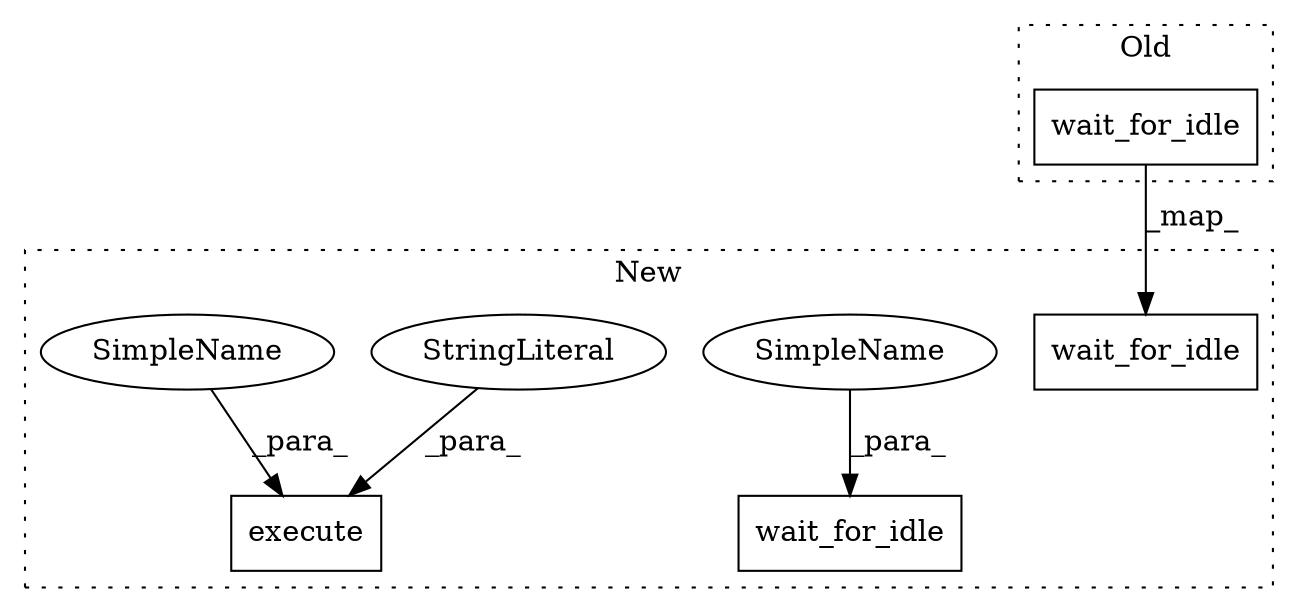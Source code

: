 digraph G {
subgraph cluster0 {
1 [label="wait_for_idle" a="32" s="5704,5720" l="14,1" shape="box"];
label = "Old";
style="dotted";
}
subgraph cluster1 {
2 [label="wait_for_idle" a="32" s="5592,5608" l="14,1" shape="box"];
3 [label="execute" a="32" s="4315,4453" l="8,1" shape="box"];
4 [label="StringLiteral" a="45" s="4326" l="127" shape="ellipse"];
5 [label="wait_for_idle" a="32" s="3926,3942" l="14,1" shape="box"];
6 [label="SimpleName" a="42" s="3940" l="2" shape="ellipse"];
7 [label="SimpleName" a="42" s="4323" l="2" shape="ellipse"];
label = "New";
style="dotted";
}
1 -> 2 [label="_map_"];
4 -> 3 [label="_para_"];
6 -> 5 [label="_para_"];
7 -> 3 [label="_para_"];
}